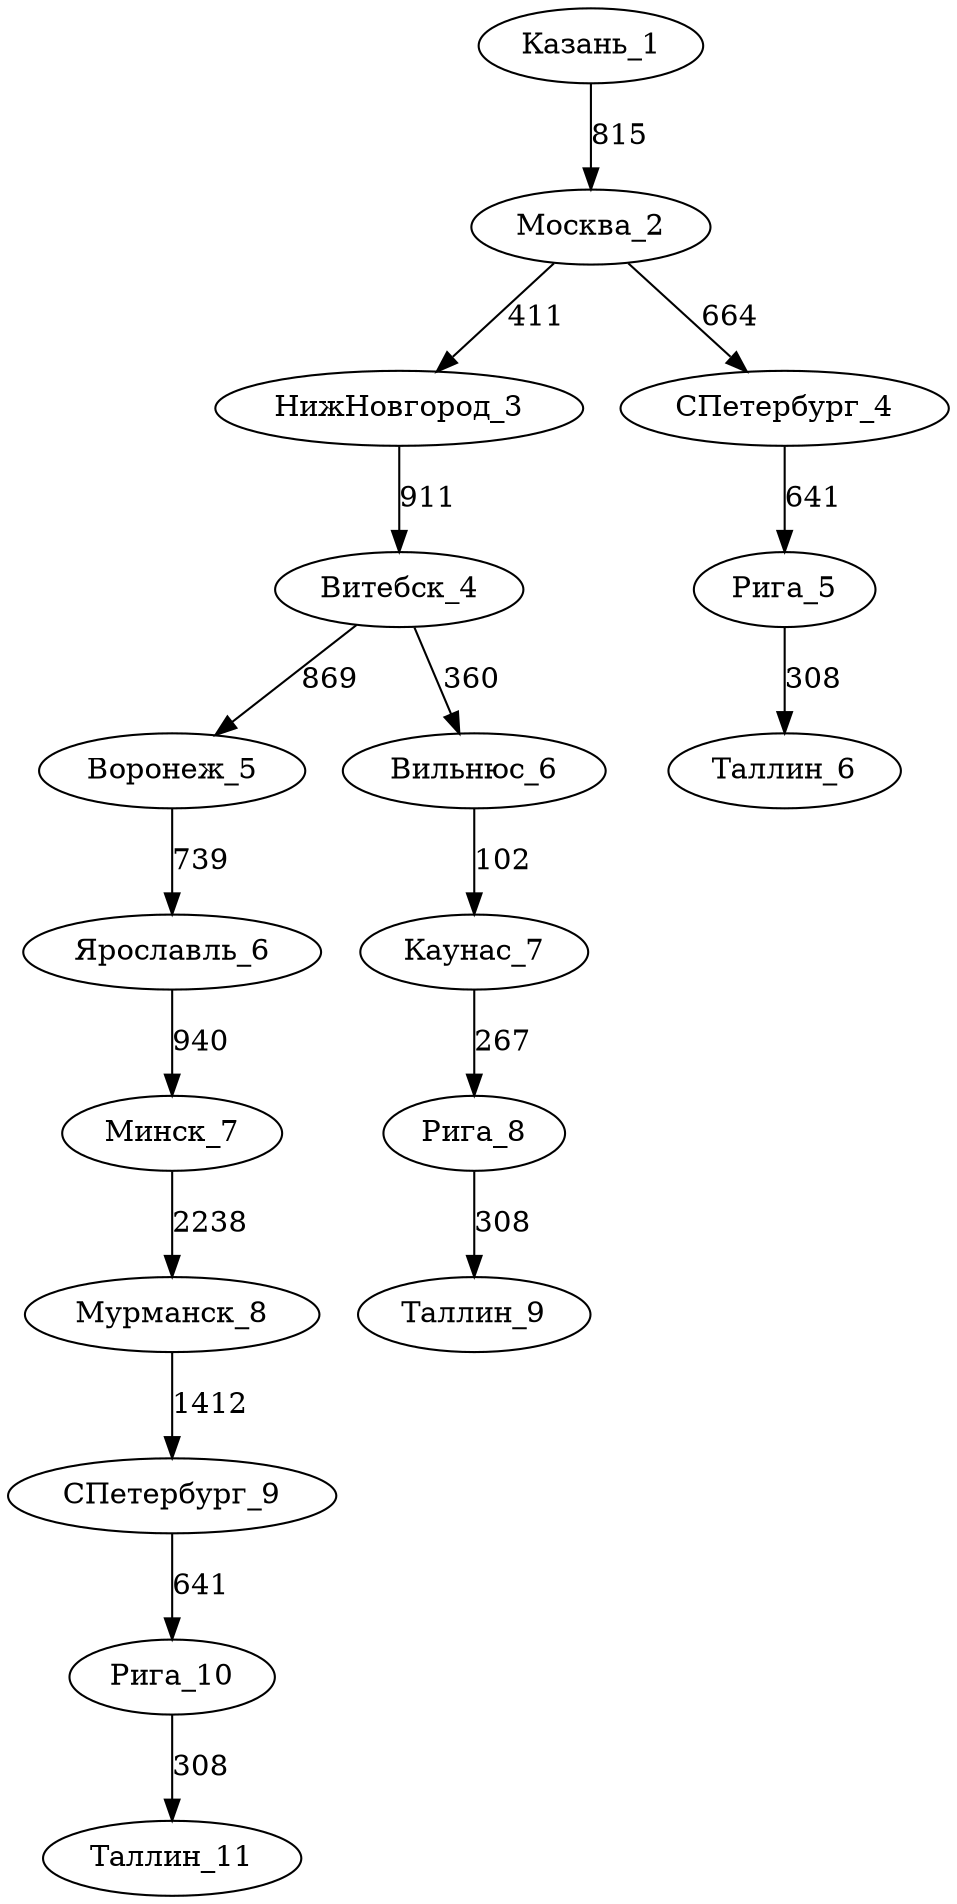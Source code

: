 digraph Казань_Таллинdot{
	Казань_1 -> Москва_2 [label=815]
	Москва_2 -> НижНовгород_3 [label=411]
	НижНовгород_3 -> Витебск_4 [label=911]
	Витебск_4 -> Воронеж_5 [label=869]
	Воронеж_5 -> Ярославль_6 [label=739]
	Ярославль_6 -> Минск_7 [label=940]
	Минск_7 -> Мурманск_8 [label=2238]
	Мурманск_8 -> СПетербург_9 [label=1412]
	СПетербург_9 -> Рига_10 [label=641]
	Рига_10 -> Таллин_11 [label=308]
	Витебск_4 -> Вильнюс_6 [label=360]
	Вильнюс_6 -> Каунас_7 [label=102]
	Каунас_7 -> Рига_8 [label=267]
	Рига_8 -> Таллин_9 [label=308]
	Москва_2 -> СПетербург_4 [label=664]
	СПетербург_4 -> Рига_5 [label=641]
	Рига_5 -> Таллин_6 [label=308]
}